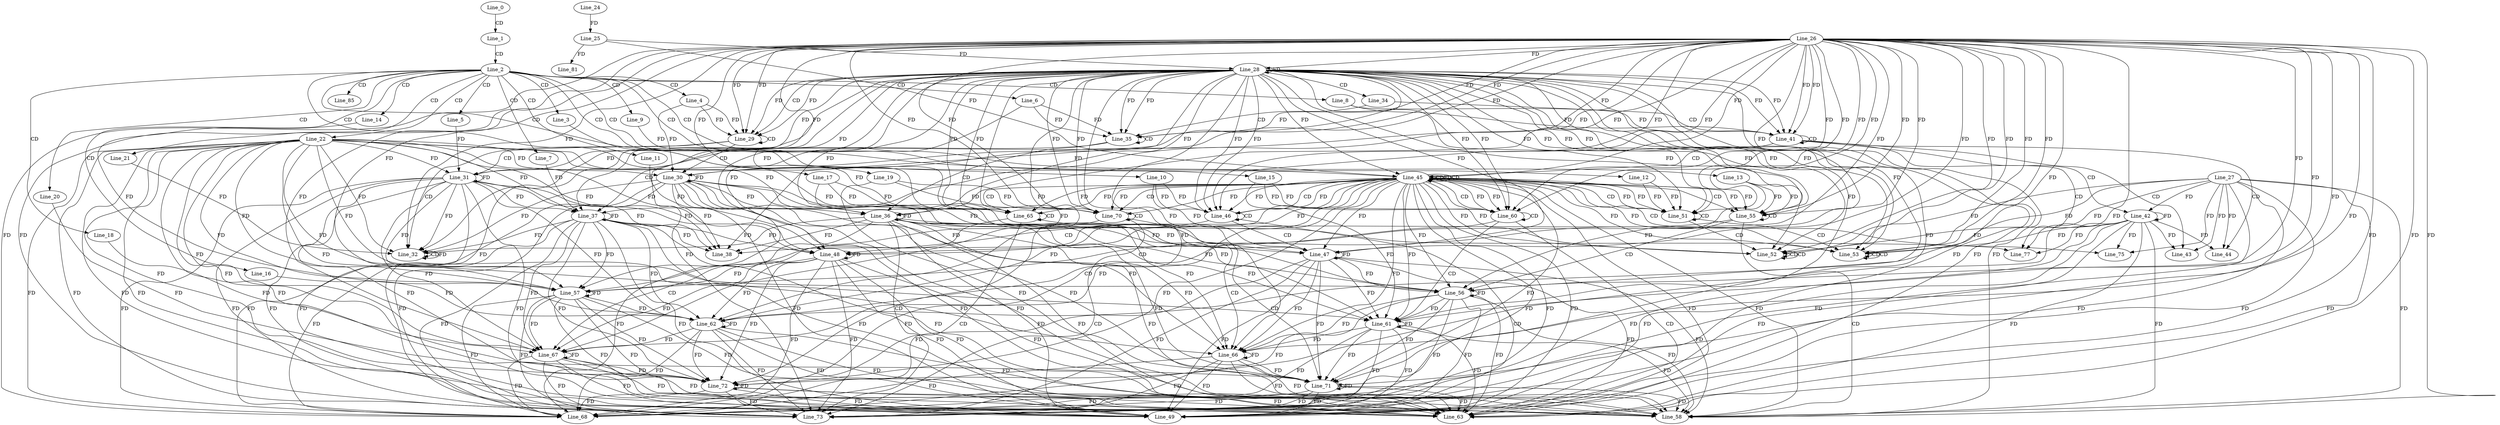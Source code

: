 digraph G {
  Line_0;
  Line_1;
  Line_2;
  Line_3;
  Line_4;
  Line_5;
  Line_6;
  Line_7;
  Line_8;
  Line_9;
  Line_10;
  Line_11;
  Line_12;
  Line_13;
  Line_14;
  Line_15;
  Line_16;
  Line_17;
  Line_18;
  Line_19;
  Line_20;
  Line_21;
  Line_22;
  Line_24;
  Line_25;
  Line_28;
  Line_26;
  Line_28;
  Line_25;
  Line_28;
  Line_29;
  Line_29;
  Line_30;
  Line_30;
  Line_30;
  Line_31;
  Line_31;
  Line_32;
  Line_32;
  Line_32;
  Line_34;
  Line_35;
  Line_35;
  Line_36;
  Line_36;
  Line_36;
  Line_37;
  Line_37;
  Line_38;
  Line_41;
  Line_41;
  Line_42;
  Line_27;
  Line_43;
  Line_44;
  Line_45;
  Line_45;
  Line_45;
  Line_45;
  Line_45;
  Line_46;
  Line_46;
  Line_47;
  Line_47;
  Line_47;
  Line_48;
  Line_48;
  Line_49;
  Line_49;
  Line_51;
  Line_51;
  Line_52;
  Line_52;
  Line_52;
  Line_53;
  Line_53;
  Line_53;
  Line_55;
  Line_55;
  Line_56;
  Line_56;
  Line_56;
  Line_57;
  Line_57;
  Line_58;
  Line_58;
  Line_58;
  Line_60;
  Line_60;
  Line_61;
  Line_61;
  Line_61;
  Line_62;
  Line_62;
  Line_63;
  Line_63;
  Line_63;
  Line_65;
  Line_65;
  Line_66;
  Line_66;
  Line_66;
  Line_67;
  Line_67;
  Line_68;
  Line_68;
  Line_68;
  Line_70;
  Line_70;
  Line_71;
  Line_71;
  Line_71;
  Line_72;
  Line_72;
  Line_73;
  Line_73;
  Line_73;
  Line_75;
  Line_77;
  Line_81;
  Line_85;
  Line_0 -> Line_1 [ label="CD" ];
  Line_1 -> Line_2 [ label="CD" ];
  Line_2 -> Line_3 [ label="CD" ];
  Line_2 -> Line_4 [ label="CD" ];
  Line_2 -> Line_5 [ label="CD" ];
  Line_2 -> Line_6 [ label="CD" ];
  Line_2 -> Line_7 [ label="CD" ];
  Line_2 -> Line_8 [ label="CD" ];
  Line_2 -> Line_9 [ label="CD" ];
  Line_2 -> Line_10 [ label="CD" ];
  Line_2 -> Line_11 [ label="CD" ];
  Line_2 -> Line_12 [ label="CD" ];
  Line_2 -> Line_13 [ label="CD" ];
  Line_2 -> Line_14 [ label="CD" ];
  Line_2 -> Line_15 [ label="CD" ];
  Line_2 -> Line_16 [ label="CD" ];
  Line_2 -> Line_17 [ label="CD" ];
  Line_2 -> Line_18 [ label="CD" ];
  Line_2 -> Line_19 [ label="CD" ];
  Line_2 -> Line_20 [ label="CD" ];
  Line_2 -> Line_21 [ label="CD" ];
  Line_2 -> Line_22 [ label="CD" ];
  Line_24 -> Line_25 [ label="FD" ];
  Line_28 -> Line_28 [ label="FD" ];
  Line_26 -> Line_28 [ label="FD" ];
  Line_25 -> Line_28 [ label="FD" ];
  Line_28 -> Line_29 [ label="CD" ];
  Line_28 -> Line_29 [ label="FD" ];
  Line_26 -> Line_29 [ label="FD" ];
  Line_4 -> Line_29 [ label="FD" ];
  Line_29 -> Line_29 [ label="CD" ];
  Line_28 -> Line_29 [ label="FD" ];
  Line_26 -> Line_29 [ label="FD" ];
  Line_4 -> Line_29 [ label="FD" ];
  Line_29 -> Line_30 [ label="CD" ];
  Line_30 -> Line_30 [ label="FD" ];
  Line_22 -> Line_30 [ label="FD" ];
  Line_28 -> Line_30 [ label="FD" ];
  Line_26 -> Line_30 [ label="FD" ];
  Line_4 -> Line_30 [ label="FD" ];
  Line_29 -> Line_31 [ label="CD" ];
  Line_31 -> Line_31 [ label="FD" ];
  Line_22 -> Line_31 [ label="FD" ];
  Line_28 -> Line_31 [ label="FD" ];
  Line_26 -> Line_31 [ label="FD" ];
  Line_5 -> Line_31 [ label="FD" ];
  Line_29 -> Line_32 [ label="CD" ];
  Line_28 -> Line_32 [ label="FD" ];
  Line_26 -> Line_32 [ label="FD" ];
  Line_30 -> Line_32 [ label="FD" ];
  Line_22 -> Line_32 [ label="FD" ];
  Line_31 -> Line_32 [ label="FD" ];
  Line_32 -> Line_32 [ label="CD" ];
  Line_32 -> Line_32 [ label="FD" ];
  Line_21 -> Line_32 [ label="FD" ];
  Line_28 -> Line_34 [ label="CD" ];
  Line_34 -> Line_35 [ label="CD" ];
  Line_28 -> Line_35 [ label="FD" ];
  Line_26 -> Line_35 [ label="FD" ];
  Line_6 -> Line_35 [ label="FD" ];
  Line_35 -> Line_35 [ label="CD" ];
  Line_28 -> Line_35 [ label="FD" ];
  Line_26 -> Line_35 [ label="FD" ];
  Line_6 -> Line_35 [ label="FD" ];
  Line_35 -> Line_36 [ label="CD" ];
  Line_30 -> Line_36 [ label="FD" ];
  Line_36 -> Line_36 [ label="FD" ];
  Line_22 -> Line_36 [ label="FD" ];
  Line_28 -> Line_36 [ label="FD" ];
  Line_26 -> Line_36 [ label="FD" ];
  Line_6 -> Line_36 [ label="FD" ];
  Line_35 -> Line_37 [ label="CD" ];
  Line_31 -> Line_37 [ label="FD" ];
  Line_37 -> Line_37 [ label="FD" ];
  Line_22 -> Line_37 [ label="FD" ];
  Line_28 -> Line_37 [ label="FD" ];
  Line_26 -> Line_37 [ label="FD" ];
  Line_7 -> Line_37 [ label="FD" ];
  Line_28 -> Line_38 [ label="FD" ];
  Line_26 -> Line_38 [ label="FD" ];
  Line_30 -> Line_38 [ label="FD" ];
  Line_36 -> Line_38 [ label="FD" ];
  Line_22 -> Line_38 [ label="FD" ];
  Line_31 -> Line_38 [ label="FD" ];
  Line_37 -> Line_38 [ label="FD" ];
  Line_34 -> Line_41 [ label="CD" ];
  Line_28 -> Line_41 [ label="FD" ];
  Line_26 -> Line_41 [ label="FD" ];
  Line_8 -> Line_41 [ label="FD" ];
  Line_41 -> Line_41 [ label="CD" ];
  Line_28 -> Line_41 [ label="FD" ];
  Line_26 -> Line_41 [ label="FD" ];
  Line_8 -> Line_41 [ label="FD" ];
  Line_41 -> Line_42 [ label="CD" ];
  Line_42 -> Line_42 [ label="FD" ];
  Line_27 -> Line_42 [ label="FD" ];
  Line_41 -> Line_43 [ label="CD" ];
  Line_42 -> Line_43 [ label="FD" ];
  Line_27 -> Line_43 [ label="FD" ];
  Line_41 -> Line_44 [ label="CD" ];
  Line_42 -> Line_44 [ label="FD" ];
  Line_27 -> Line_44 [ label="FD" ];
  Line_41 -> Line_45 [ label="CD" ];
  Line_45 -> Line_45 [ label="CD" ];
  Line_45 -> Line_45 [ label="FD" ];
  Line_28 -> Line_45 [ label="FD" ];
  Line_26 -> Line_45 [ label="FD" ];
  Line_25 -> Line_45 [ label="FD" ];
  Line_45 -> Line_45 [ label="CD" ];
  Line_9 -> Line_45 [ label="FD" ];
  Line_45 -> Line_46 [ label="CD" ];
  Line_45 -> Line_46 [ label="FD" ];
  Line_28 -> Line_46 [ label="FD" ];
  Line_26 -> Line_46 [ label="FD" ];
  Line_10 -> Line_46 [ label="FD" ];
  Line_46 -> Line_46 [ label="CD" ];
  Line_45 -> Line_46 [ label="FD" ];
  Line_28 -> Line_46 [ label="FD" ];
  Line_26 -> Line_46 [ label="FD" ];
  Line_10 -> Line_46 [ label="FD" ];
  Line_46 -> Line_47 [ label="CD" ];
  Line_47 -> Line_47 [ label="FD" ];
  Line_30 -> Line_47 [ label="FD" ];
  Line_36 -> Line_47 [ label="FD" ];
  Line_22 -> Line_47 [ label="FD" ];
  Line_45 -> Line_47 [ label="FD" ];
  Line_28 -> Line_47 [ label="FD" ];
  Line_26 -> Line_47 [ label="FD" ];
  Line_10 -> Line_47 [ label="FD" ];
  Line_46 -> Line_48 [ label="CD" ];
  Line_48 -> Line_48 [ label="FD" ];
  Line_31 -> Line_48 [ label="FD" ];
  Line_37 -> Line_48 [ label="FD" ];
  Line_22 -> Line_48 [ label="FD" ];
  Line_45 -> Line_48 [ label="FD" ];
  Line_28 -> Line_48 [ label="FD" ];
  Line_26 -> Line_48 [ label="FD" ];
  Line_11 -> Line_48 [ label="FD" ];
  Line_46 -> Line_49 [ label="CD" ];
  Line_42 -> Line_49 [ label="FD" ];
  Line_27 -> Line_49 [ label="FD" ];
  Line_45 -> Line_49 [ label="FD" ];
  Line_28 -> Line_49 [ label="FD" ];
  Line_26 -> Line_49 [ label="FD" ];
  Line_47 -> Line_49 [ label="FD" ];
  Line_30 -> Line_49 [ label="FD" ];
  Line_36 -> Line_49 [ label="FD" ];
  Line_22 -> Line_49 [ label="FD" ];
  Line_48 -> Line_49 [ label="FD" ];
  Line_31 -> Line_49 [ label="FD" ];
  Line_37 -> Line_49 [ label="FD" ];
  Line_45 -> Line_51 [ label="CD" ];
  Line_45 -> Line_51 [ label="FD" ];
  Line_28 -> Line_51 [ label="FD" ];
  Line_26 -> Line_51 [ label="FD" ];
  Line_12 -> Line_51 [ label="FD" ];
  Line_51 -> Line_51 [ label="CD" ];
  Line_45 -> Line_51 [ label="FD" ];
  Line_28 -> Line_51 [ label="FD" ];
  Line_26 -> Line_51 [ label="FD" ];
  Line_12 -> Line_51 [ label="FD" ];
  Line_51 -> Line_52 [ label="CD" ];
  Line_45 -> Line_52 [ label="FD" ];
  Line_28 -> Line_52 [ label="FD" ];
  Line_26 -> Line_52 [ label="FD" ];
  Line_52 -> Line_52 [ label="CD" ];
  Line_45 -> Line_52 [ label="FD" ];
  Line_28 -> Line_52 [ label="FD" ];
  Line_26 -> Line_52 [ label="FD" ];
  Line_52 -> Line_52 [ label="CD" ];
  Line_42 -> Line_52 [ label="FD" ];
  Line_27 -> Line_52 [ label="FD" ];
  Line_51 -> Line_53 [ label="CD" ];
  Line_45 -> Line_53 [ label="FD" ];
  Line_28 -> Line_53 [ label="FD" ];
  Line_26 -> Line_53 [ label="FD" ];
  Line_53 -> Line_53 [ label="CD" ];
  Line_45 -> Line_53 [ label="FD" ];
  Line_28 -> Line_53 [ label="FD" ];
  Line_26 -> Line_53 [ label="FD" ];
  Line_53 -> Line_53 [ label="CD" ];
  Line_42 -> Line_53 [ label="FD" ];
  Line_27 -> Line_53 [ label="FD" ];
  Line_45 -> Line_55 [ label="CD" ];
  Line_45 -> Line_55 [ label="FD" ];
  Line_28 -> Line_55 [ label="FD" ];
  Line_26 -> Line_55 [ label="FD" ];
  Line_13 -> Line_55 [ label="FD" ];
  Line_55 -> Line_55 [ label="CD" ];
  Line_45 -> Line_55 [ label="FD" ];
  Line_28 -> Line_55 [ label="FD" ];
  Line_26 -> Line_55 [ label="FD" ];
  Line_13 -> Line_55 [ label="FD" ];
  Line_55 -> Line_56 [ label="CD" ];
  Line_47 -> Line_56 [ label="FD" ];
  Line_56 -> Line_56 [ label="FD" ];
  Line_30 -> Line_56 [ label="FD" ];
  Line_36 -> Line_56 [ label="FD" ];
  Line_22 -> Line_56 [ label="FD" ];
  Line_45 -> Line_56 [ label="FD" ];
  Line_28 -> Line_56 [ label="FD" ];
  Line_26 -> Line_56 [ label="FD" ];
  Line_13 -> Line_56 [ label="FD" ];
  Line_55 -> Line_57 [ label="CD" ];
  Line_48 -> Line_57 [ label="FD" ];
  Line_57 -> Line_57 [ label="FD" ];
  Line_31 -> Line_57 [ label="FD" ];
  Line_37 -> Line_57 [ label="FD" ];
  Line_22 -> Line_57 [ label="FD" ];
  Line_45 -> Line_57 [ label="FD" ];
  Line_28 -> Line_57 [ label="FD" ];
  Line_26 -> Line_57 [ label="FD" ];
  Line_14 -> Line_57 [ label="FD" ];
  Line_55 -> Line_58 [ label="CD" ];
  Line_42 -> Line_58 [ label="FD" ];
  Line_27 -> Line_58 [ label="FD" ];
  Line_45 -> Line_58 [ label="FD" ];
  Line_28 -> Line_58 [ label="FD" ];
  Line_26 -> Line_58 [ label="FD" ];
  Line_47 -> Line_58 [ label="FD" ];
  Line_56 -> Line_58 [ label="FD" ];
  Line_30 -> Line_58 [ label="FD" ];
  Line_36 -> Line_58 [ label="FD" ];
  Line_22 -> Line_58 [ label="FD" ];
  Line_48 -> Line_58 [ label="FD" ];
  Line_57 -> Line_58 [ label="FD" ];
  Line_31 -> Line_58 [ label="FD" ];
  Line_37 -> Line_58 [ label="FD" ];
  Line_45 -> Line_60 [ label="CD" ];
  Line_45 -> Line_60 [ label="FD" ];
  Line_28 -> Line_60 [ label="FD" ];
  Line_26 -> Line_60 [ label="FD" ];
  Line_15 -> Line_60 [ label="FD" ];
  Line_60 -> Line_60 [ label="CD" ];
  Line_45 -> Line_60 [ label="FD" ];
  Line_28 -> Line_60 [ label="FD" ];
  Line_26 -> Line_60 [ label="FD" ];
  Line_15 -> Line_60 [ label="FD" ];
  Line_60 -> Line_61 [ label="CD" ];
  Line_47 -> Line_61 [ label="FD" ];
  Line_56 -> Line_61 [ label="FD" ];
  Line_61 -> Line_61 [ label="FD" ];
  Line_30 -> Line_61 [ label="FD" ];
  Line_36 -> Line_61 [ label="FD" ];
  Line_22 -> Line_61 [ label="FD" ];
  Line_45 -> Line_61 [ label="FD" ];
  Line_28 -> Line_61 [ label="FD" ];
  Line_26 -> Line_61 [ label="FD" ];
  Line_15 -> Line_61 [ label="FD" ];
  Line_60 -> Line_62 [ label="CD" ];
  Line_48 -> Line_62 [ label="FD" ];
  Line_57 -> Line_62 [ label="FD" ];
  Line_62 -> Line_62 [ label="FD" ];
  Line_31 -> Line_62 [ label="FD" ];
  Line_37 -> Line_62 [ label="FD" ];
  Line_22 -> Line_62 [ label="FD" ];
  Line_45 -> Line_62 [ label="FD" ];
  Line_28 -> Line_62 [ label="FD" ];
  Line_26 -> Line_62 [ label="FD" ];
  Line_16 -> Line_62 [ label="FD" ];
  Line_60 -> Line_63 [ label="CD" ];
  Line_42 -> Line_63 [ label="FD" ];
  Line_27 -> Line_63 [ label="FD" ];
  Line_45 -> Line_63 [ label="FD" ];
  Line_28 -> Line_63 [ label="FD" ];
  Line_26 -> Line_63 [ label="FD" ];
  Line_47 -> Line_63 [ label="FD" ];
  Line_56 -> Line_63 [ label="FD" ];
  Line_61 -> Line_63 [ label="FD" ];
  Line_30 -> Line_63 [ label="FD" ];
  Line_36 -> Line_63 [ label="FD" ];
  Line_22 -> Line_63 [ label="FD" ];
  Line_48 -> Line_63 [ label="FD" ];
  Line_57 -> Line_63 [ label="FD" ];
  Line_62 -> Line_63 [ label="FD" ];
  Line_31 -> Line_63 [ label="FD" ];
  Line_37 -> Line_63 [ label="FD" ];
  Line_45 -> Line_65 [ label="CD" ];
  Line_45 -> Line_65 [ label="FD" ];
  Line_28 -> Line_65 [ label="FD" ];
  Line_26 -> Line_65 [ label="FD" ];
  Line_17 -> Line_65 [ label="FD" ];
  Line_65 -> Line_65 [ label="CD" ];
  Line_45 -> Line_65 [ label="FD" ];
  Line_28 -> Line_65 [ label="FD" ];
  Line_26 -> Line_65 [ label="FD" ];
  Line_17 -> Line_65 [ label="FD" ];
  Line_65 -> Line_66 [ label="CD" ];
  Line_47 -> Line_66 [ label="FD" ];
  Line_56 -> Line_66 [ label="FD" ];
  Line_61 -> Line_66 [ label="FD" ];
  Line_66 -> Line_66 [ label="FD" ];
  Line_30 -> Line_66 [ label="FD" ];
  Line_36 -> Line_66 [ label="FD" ];
  Line_22 -> Line_66 [ label="FD" ];
  Line_45 -> Line_66 [ label="FD" ];
  Line_28 -> Line_66 [ label="FD" ];
  Line_26 -> Line_66 [ label="FD" ];
  Line_17 -> Line_66 [ label="FD" ];
  Line_65 -> Line_67 [ label="CD" ];
  Line_48 -> Line_67 [ label="FD" ];
  Line_57 -> Line_67 [ label="FD" ];
  Line_62 -> Line_67 [ label="FD" ];
  Line_67 -> Line_67 [ label="FD" ];
  Line_31 -> Line_67 [ label="FD" ];
  Line_37 -> Line_67 [ label="FD" ];
  Line_22 -> Line_67 [ label="FD" ];
  Line_45 -> Line_67 [ label="FD" ];
  Line_28 -> Line_67 [ label="FD" ];
  Line_26 -> Line_67 [ label="FD" ];
  Line_18 -> Line_67 [ label="FD" ];
  Line_65 -> Line_68 [ label="CD" ];
  Line_42 -> Line_68 [ label="FD" ];
  Line_27 -> Line_68 [ label="FD" ];
  Line_45 -> Line_68 [ label="FD" ];
  Line_28 -> Line_68 [ label="FD" ];
  Line_26 -> Line_68 [ label="FD" ];
  Line_47 -> Line_68 [ label="FD" ];
  Line_56 -> Line_68 [ label="FD" ];
  Line_61 -> Line_68 [ label="FD" ];
  Line_66 -> Line_68 [ label="FD" ];
  Line_30 -> Line_68 [ label="FD" ];
  Line_36 -> Line_68 [ label="FD" ];
  Line_22 -> Line_68 [ label="FD" ];
  Line_48 -> Line_68 [ label="FD" ];
  Line_57 -> Line_68 [ label="FD" ];
  Line_62 -> Line_68 [ label="FD" ];
  Line_67 -> Line_68 [ label="FD" ];
  Line_31 -> Line_68 [ label="FD" ];
  Line_37 -> Line_68 [ label="FD" ];
  Line_45 -> Line_70 [ label="CD" ];
  Line_45 -> Line_70 [ label="FD" ];
  Line_28 -> Line_70 [ label="FD" ];
  Line_26 -> Line_70 [ label="FD" ];
  Line_19 -> Line_70 [ label="FD" ];
  Line_70 -> Line_70 [ label="CD" ];
  Line_45 -> Line_70 [ label="FD" ];
  Line_28 -> Line_70 [ label="FD" ];
  Line_26 -> Line_70 [ label="FD" ];
  Line_19 -> Line_70 [ label="FD" ];
  Line_70 -> Line_71 [ label="CD" ];
  Line_47 -> Line_71 [ label="FD" ];
  Line_56 -> Line_71 [ label="FD" ];
  Line_61 -> Line_71 [ label="FD" ];
  Line_66 -> Line_71 [ label="FD" ];
  Line_71 -> Line_71 [ label="FD" ];
  Line_30 -> Line_71 [ label="FD" ];
  Line_36 -> Line_71 [ label="FD" ];
  Line_22 -> Line_71 [ label="FD" ];
  Line_45 -> Line_71 [ label="FD" ];
  Line_28 -> Line_71 [ label="FD" ];
  Line_26 -> Line_71 [ label="FD" ];
  Line_19 -> Line_71 [ label="FD" ];
  Line_70 -> Line_72 [ label="CD" ];
  Line_48 -> Line_72 [ label="FD" ];
  Line_57 -> Line_72 [ label="FD" ];
  Line_62 -> Line_72 [ label="FD" ];
  Line_67 -> Line_72 [ label="FD" ];
  Line_72 -> Line_72 [ label="FD" ];
  Line_31 -> Line_72 [ label="FD" ];
  Line_37 -> Line_72 [ label="FD" ];
  Line_22 -> Line_72 [ label="FD" ];
  Line_45 -> Line_72 [ label="FD" ];
  Line_28 -> Line_72 [ label="FD" ];
  Line_26 -> Line_72 [ label="FD" ];
  Line_20 -> Line_72 [ label="FD" ];
  Line_70 -> Line_73 [ label="CD" ];
  Line_42 -> Line_73 [ label="FD" ];
  Line_27 -> Line_73 [ label="FD" ];
  Line_45 -> Line_73 [ label="FD" ];
  Line_28 -> Line_73 [ label="FD" ];
  Line_26 -> Line_73 [ label="FD" ];
  Line_47 -> Line_73 [ label="FD" ];
  Line_56 -> Line_73 [ label="FD" ];
  Line_61 -> Line_73 [ label="FD" ];
  Line_66 -> Line_73 [ label="FD" ];
  Line_71 -> Line_73 [ label="FD" ];
  Line_30 -> Line_73 [ label="FD" ];
  Line_36 -> Line_73 [ label="FD" ];
  Line_22 -> Line_73 [ label="FD" ];
  Line_48 -> Line_73 [ label="FD" ];
  Line_57 -> Line_73 [ label="FD" ];
  Line_62 -> Line_73 [ label="FD" ];
  Line_67 -> Line_73 [ label="FD" ];
  Line_72 -> Line_73 [ label="FD" ];
  Line_31 -> Line_73 [ label="FD" ];
  Line_37 -> Line_73 [ label="FD" ];
  Line_45 -> Line_75 [ label="CD" ];
  Line_42 -> Line_75 [ label="FD" ];
  Line_27 -> Line_75 [ label="FD" ];
  Line_41 -> Line_77 [ label="CD" ];
  Line_3 -> Line_77 [ label="FD" ];
  Line_42 -> Line_77 [ label="FD" ];
  Line_27 -> Line_77 [ label="FD" ];
  Line_25 -> Line_81 [ label="FD" ];
  Line_2 -> Line_85 [ label="CD" ];
  Line_36 -> Line_32 [ label="FD" ];
  Line_37 -> Line_32 [ label="FD" ];
  Line_56 -> Line_49 [ label="FD" ];
  Line_61 -> Line_49 [ label="FD" ];
  Line_66 -> Line_49 [ label="FD" ];
  Line_71 -> Line_49 [ label="FD" ];
  Line_57 -> Line_49 [ label="FD" ];
  Line_62 -> Line_49 [ label="FD" ];
  Line_67 -> Line_49 [ label="FD" ];
  Line_72 -> Line_49 [ label="FD" ];
  Line_61 -> Line_58 [ label="FD" ];
  Line_66 -> Line_58 [ label="FD" ];
  Line_71 -> Line_58 [ label="FD" ];
  Line_62 -> Line_58 [ label="FD" ];
  Line_67 -> Line_58 [ label="FD" ];
  Line_72 -> Line_58 [ label="FD" ];
  Line_66 -> Line_63 [ label="FD" ];
  Line_71 -> Line_63 [ label="FD" ];
  Line_67 -> Line_63 [ label="FD" ];
  Line_72 -> Line_63 [ label="FD" ];
  Line_71 -> Line_68 [ label="FD" ];
  Line_72 -> Line_68 [ label="FD" ];
}
